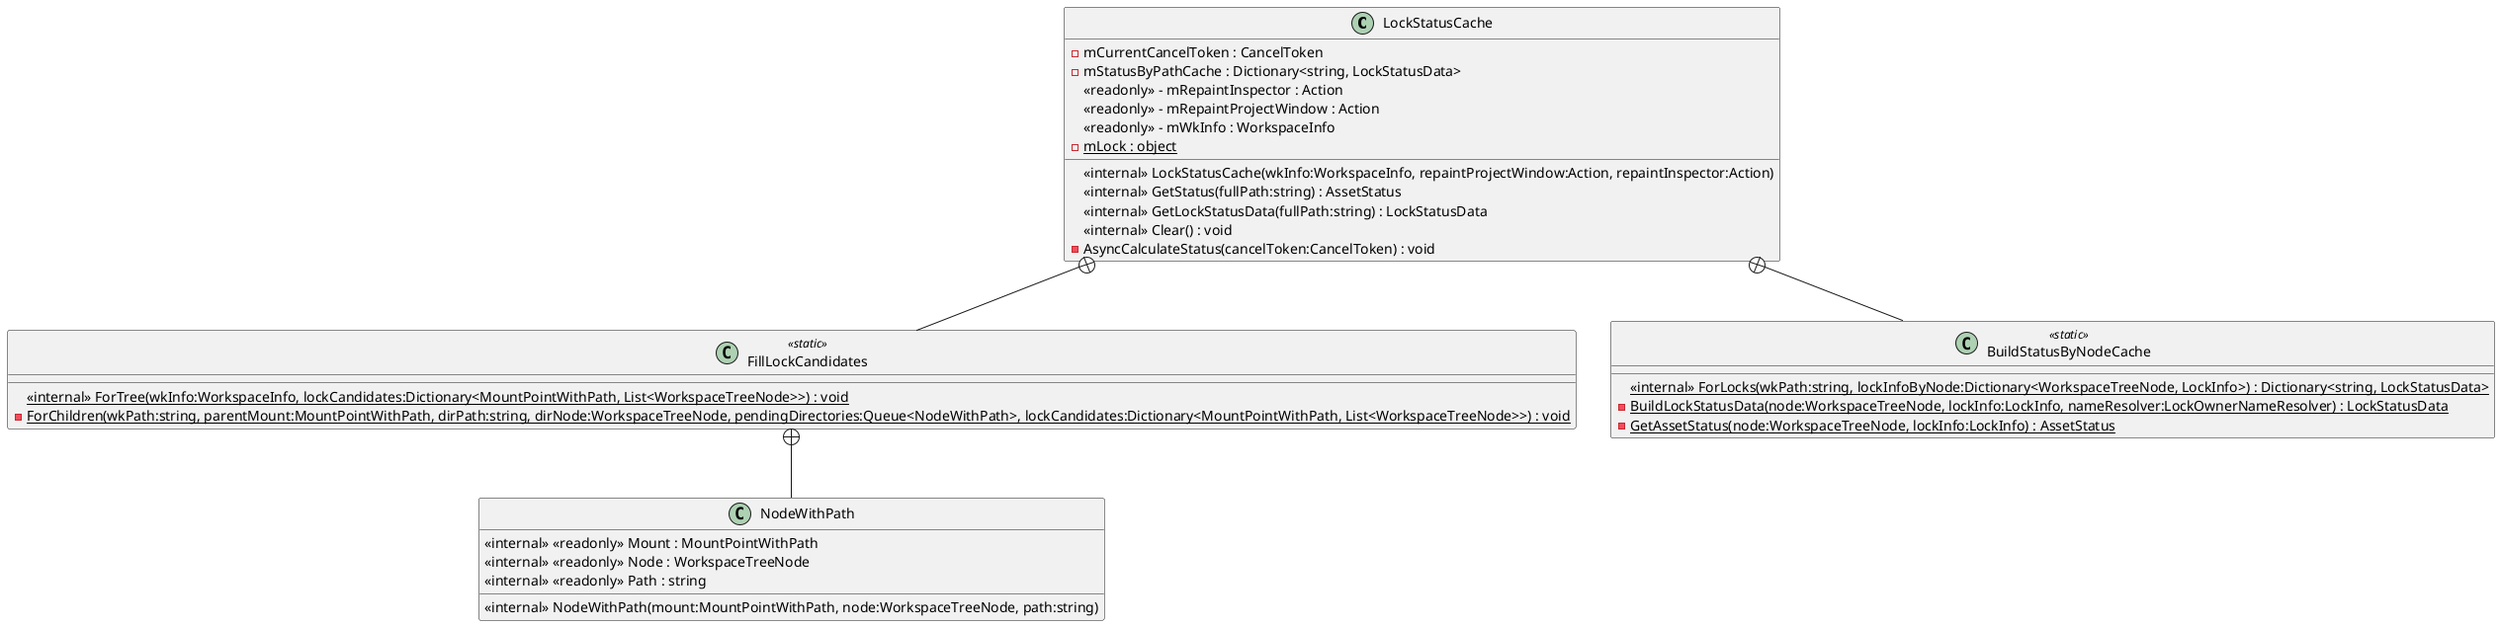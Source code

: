 @startuml
class LockStatusCache {
    <<internal>> LockStatusCache(wkInfo:WorkspaceInfo, repaintProjectWindow:Action, repaintInspector:Action)
    <<internal>> GetStatus(fullPath:string) : AssetStatus
    <<internal>> GetLockStatusData(fullPath:string) : LockStatusData
    <<internal>> Clear() : void
    - AsyncCalculateStatus(cancelToken:CancelToken) : void
    - mCurrentCancelToken : CancelToken
    - mStatusByPathCache : Dictionary<string, LockStatusData>
    <<readonly>> - mRepaintInspector : Action
    <<readonly>> - mRepaintProjectWindow : Action
    <<readonly>> - mWkInfo : WorkspaceInfo
    {static} - mLock : object
}
class FillLockCandidates <<static>> {
    <<internal>> {static} ForTree(wkInfo:WorkspaceInfo, lockCandidates:Dictionary<MountPointWithPath, List<WorkspaceTreeNode>>) : void
    {static} - ForChildren(wkPath:string, parentMount:MountPointWithPath, dirPath:string, dirNode:WorkspaceTreeNode, pendingDirectories:Queue<NodeWithPath>, lockCandidates:Dictionary<MountPointWithPath, List<WorkspaceTreeNode>>) : void
}
class BuildStatusByNodeCache <<static>> {
    <<internal>> {static} ForLocks(wkPath:string, lockInfoByNode:Dictionary<WorkspaceTreeNode, LockInfo>) : Dictionary<string, LockStatusData>
    {static} - BuildLockStatusData(node:WorkspaceTreeNode, lockInfo:LockInfo, nameResolver:LockOwnerNameResolver) : LockStatusData
    {static} - GetAssetStatus(node:WorkspaceTreeNode, lockInfo:LockInfo) : AssetStatus
}
class NodeWithPath {
    <<internal>> <<readonly>> Mount : MountPointWithPath
    <<internal>> <<readonly>> Node : WorkspaceTreeNode
    <<internal>> <<readonly>> Path : string
    <<internal>> NodeWithPath(mount:MountPointWithPath, node:WorkspaceTreeNode, path:string)
}
LockStatusCache +-- FillLockCandidates
LockStatusCache +-- BuildStatusByNodeCache
FillLockCandidates +-- NodeWithPath
@enduml

